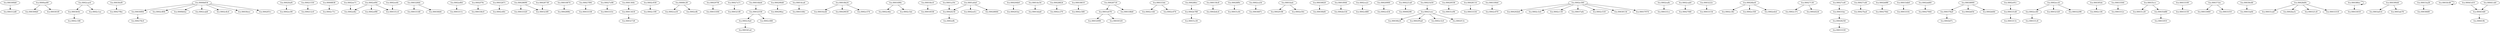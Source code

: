 digraph code {
  "0x000300b8" [label="fcn.000300b8"];
  "0x000300b8" -> "0x000312d8";
  "0x000312d8" [label="fcn.000312d8"];
  "0x0000ae80" [label="fcn.0000ae80"];
  "0x0000ae80" -> "0x000300b0";
  "0x000300b0" [label="fcn.000300b0"];
  "0x0000ae80" -> "0x000301f0";
  "0x000301f0" [label="fcn.000301f0"];
  "0x000365fc" [label="fcn.000365fc"];
  "0x000365fc" -> "0x0002c188";
  "0x0002c188" [label="fcn.0002c188"];
  "0x00030ef0" [label="fcn.00030ef0"];
  "0x00030ef0" -> "0x000279bc";
  "0x000279bc" [label="fcn.000279bc"];
  "0x00030f04" [label="fcn.00030f04"];
  "0x00030f04" -> "0x000278c0";
  "0x000278c0" [label="fcn.000278c0"];
  "0x0000b834" [label="fcn.0000b834"];
  "0x0000b834" -> "0x0002c804";
  "0x0002c804" [label="fcn.0002c804"];
  "0x0000b834" -> "0x0000b0ac";
  "0x0000b0ac" [label="fcn.0000b0ac"];
  "0x0000b834" -> "0x00030f04";
  "0x00030f04" [label="fcn.00030f04"];
  "0x0000b834" -> "0x0002cab8";
  "0x0002cab8" [label="fcn.0002cab8"];
  "0x0000b834" -> "0x0002c8c4";
  "0x0002c8c4" [label="fcn.0002c8c4"];
  "0x0000b834" -> "0x00030eec";
  "0x00030eec" [label="fcn.00030eec"];
  "0x0000b834" -> "0x0002f51c";
  "0x0002f51c" [label="fcn.0002f51c"];
  "0x00020af4" [label="fcn.00020af4"];
  "0x00020af4" -> "0x0002ec90";
  "0x0002ec90" [label="fcn.0002ec90"];
  "0x00021550" [label="fcn.00021550"];
  "0x00021550" -> "0x000212c0";
  "0x000212c0" [label="fcn.000212c0"];
  "0x0000f838" [label="fcn.0000f838"];
  "0x0000f838" -> "0x0002c71c";
  "0x0002c71c" [label="fcn.0002c71c"];
  "0x0002ee7c" [label="fcn.0002ee7c"];
  "0x0002ee7c" -> "0x0002efbc";
  "0x0002efbc" [label="fcn.0002efbc"];
  "0x00032844" [label="fcn.00032844"];
  "0x00032844" -> "0x00033148";
  "0x00033148" [label="fcn.00033148"];
  "0x00032844" -> "0x00030fd4";
  "0x00030fd4" [label="fcn.00030fd4"];
  "0x0002ef64" [label="fcn.0002ef64"];
  "0x0002ef64" -> "0x0003311c";
  "0x0003311c" [label="fcn.0003311c"];
  "0x0002f79c" [label="fcn.0002f79c"];
  "0x0002f79c" -> "0x000336c0";
  "0x000336c0" [label="fcn.000336c0"];
  "0x0003267c" [label="fcn.0003267c"];
  "0x0003267c" -> "0x0002c60c";
  "0x0002c60c" [label="fcn.0002c60c"];
  "0x00028690" [label="fcn.00028690"];
  "0x00028690" -> "0x00033320";
  "0x00033320" [label="fcn.00033320"];
  "0x00028690" -> "0x000323f0";
  "0x000323f0" [label="fcn.000323f0"];
  "0x00010874" [label="fcn.00010874"];
  "0x00010874" -> "0x0002896c";
  "0x0002896c" [label="fcn.0002896c"];
  "0x00027f94" [label="fcn.00027f94"];
  "0x00027f94" -> "0x00033338";
  "0x00033338" [label="fcn.00033338"];
  "0x00027e98" [label="fcn.00027e98"];
  "0x00027e98" -> "0x0003333c";
  "0x0003333c" [label="fcn.0003333c"];
  "0x00013418" [label="fcn.00013418"];
  "0x00013418" -> "0x00032728";
  "0x00032728" [label="fcn.00032728"];
  "0x0001364c" [label="fcn.0001364c"];
  "0x0001364c" -> "0x00013418";
  "0x00013418" [label="fcn.00013418"];
  "0x0002c930" [label="fcn.0002c930"];
  "0x0002c930" -> "0x0002c190";
  "0x0002c190" [label="fcn.0002c190"];
  "0x0000fc28" [label="fcn.0000fc28"];
  "0x0000fc28" -> "0x0002ca18";
  "0x0002ca18" [label="fcn.0002ca18"];
  "0x0000fc28" -> "0x0002cffc";
  "0x0002cffc" [label="fcn.0002cffc"];
  "0x000297f4" [label="fcn.000297f4"];
  "0x000297f4" -> "0x00033304";
  "0x00033304" [label="fcn.00033304"];
  "0x00027a7c" [label="fcn.00027a7c"];
  "0x00027a7c" -> "0x000321f8";
  "0x000321f8" [label="fcn.000321f8"];
  "0x00032558" [label="fcn.00032558"];
  "0x00032558" -> "0x0002c0a0";
  "0x0002c0a0" [label="fcn.0002c0a0"];
  "0x00032558" -> "0x0002c080";
  "0x0002c080" [label="fcn.0002c080"];
  "0x000290d0" [label="fcn.000290d0"];
  "0x000290d0" -> "0x000296ac";
  "0x000296ac" [label="fcn.000296ac"];
  "0x00014ca4" [label="fcn.00014ca4"];
  "0x00014ca4" -> "0x0003184c";
  "0x0003184c" [label="fcn.0003184c"];
  "0x00018b24" [label="fcn.00018b24"];
  "0x00018b24" -> "0x00016ed4";
  "0x00016ed4" [label="fcn.00016ed4"];
  "0x00018b24" -> "0x00029030";
  "0x00029030" [label="fcn.00029030"];
  "0x00018b24" -> "0x0002c574";
  "0x0002c574" [label="fcn.0002c574"];
  "0x0001696c" [label="fcn.0001696c"];
  "0x0001696c" -> "0x0002c6bc";
  "0x0002c6bc" [label="fcn.0002c6bc"];
  "0x0001696c" -> "0x0002c5dc";
  "0x0002c5dc" [label="fcn.0002c5dc"];
  "0x00018ec0" [label="fcn.00018ec0"];
  "0x00018ec0" -> "0x00018558";
  "0x00018558" [label="fcn.00018558"];
  "0x0002f234" [label="fcn.0002f234"];
  "0x0002f234" -> "0x0002effc";
  "0x0002effc" [label="fcn.0002effc"];
  "0x00016bb4" [label="fcn.00016bb4"];
  "0x00016bb4" -> "0x00032558";
  "0x00032558" [label="fcn.00032558"];
  "0x000204b0" [label="fcn.000204b0"];
  "0x000204b0" -> "0x000203ac";
  "0x000203ac" [label="fcn.000203ac"];
  "0x0001a0a0" [label="fcn.0001a0a0"];
  "0x0001a0a0" -> "0x0002f234";
  "0x0002f234" [label="fcn.0002f234"];
  "0x0001a0a0" -> "0x0002ed1c";
  "0x0002ed1c" [label="fcn.0002ed1c"];
  "0x0001a0a0" -> "0x00028064";
  "0x00028064" [label="fcn.00028064"];
  "0x00014e54" [label="fcn.00014e54"];
  "0x00014e54" -> "0x00014da8";
  "0x00014da8" [label="fcn.00014da8"];
  "0x00028824" [label="fcn.00028824"];
  "0x00028824" -> "0x0002c270";
  "0x0002c270" [label="fcn.0002c270"];
  "0x00018610" [label="fcn.00018610"];
  "0x00018610" -> "0x0002c580";
  "0x0002c580" [label="fcn.0002c580"];
  "0x00032478" [label="fcn.00032478"];
  "0x00032478" -> "0x00032090";
  "0x00032090" [label="fcn.00032090"];
  "0x00032478" -> "0x00030320";
  "0x00030320" [label="fcn.00030320"];
  "0x000333dc" [label="fcn.000333dc"];
  "0x000333dc" -> "0x0002c144";
  "0x0002c144" [label="fcn.0002c144"];
  "0x000333dc" -> "0x0002c074";
  "0x0002c074" [label="fcn.0002c074"];
  "0x00028fec" [label="fcn.00028fec"];
  "0x00028fec" -> "0x0002b788";
  "0x0002b788" [label="fcn.0002b788"];
  "0x000156c8" [label="fcn.000156c8"];
  "0x000156c8" -> "0x0002b4c4";
  "0x0002b4c4" [label="fcn.0002b4c4"];
  "0x00028f9c" [label="fcn.00028f9c"];
  "0x00028f9c" -> "0x00031e9c";
  "0x00031e9c" [label="fcn.00031e9c"];
  "0x0002ca54" [label="fcn.0002ca54"];
  "0x0002ca54" -> "0x0003687c";
  "0x0003687c" [label="fcn.0003687c"];
  "0x0001fadc" [label="fcn.0001fadc"];
  "0x0001fadc" -> "0x0002f198";
  "0x0002f198" [label="fcn.0002f198"];
  "0x0001fadc" -> "0x0002e50c";
  "0x0002e50c" [label="fcn.0002e50c"];
  "0x00030820" [label="fcn.00030820"];
  "0x00030820" -> "0x00030bf4";
  "0x00030bf4" [label="fcn.00030bf4"];
  "0x0001f044" [label="fcn.0001f044"];
  "0x0001f044" -> "0x0002b334";
  "0x0002b334" [label="fcn.0002b334"];
  "0x0002ca2c" [label="fcn.0002ca2c"];
  "0x0002ca2c" -> "0x0002c880";
  "0x0002c880" [label="fcn.0002c880"];
  "0x0001a19c" [label="fcn.0001a19c"];
  "0x0001a19c" -> "0x0002f234";
  "0x0002f234" [label="fcn.0002f234"];
  "0x00028738" [label="fcn.00028738"];
  "0x00028738" -> "0x000323f0";
  "0x000323f0" [label="fcn.000323f0"];
  "0x00020900" [label="fcn.00020900"];
  "0x00020900" -> "0x0002c434";
  "0x0002c434" [label="fcn.0002c434"];
  "0x000221a8" [label="fcn.000221a8"];
  "0x000221a8" -> "0x0000f298";
  "0x0000f298" [label="fcn.0000f298"];
  "0x00021b50" [label="fcn.00021b50"];
  "0x00021b50" -> "0x00021eec";
  "0x00021eec" [label="fcn.00021eec"];
  "0x00021eec" [label="fcn.00021eec"];
  "0x00021eec" -> "0x00030b24";
  "0x00030b24" [label="fcn.00030b24"];
  "0x00021eec" -> "0x000295a8";
  "0x000295a8" [label="fcn.000295a8"];
  "0x00021eec" -> "0x0002c5c0";
  "0x0002c5c0" [label="fcn.0002c5c0"];
  "0x00021eec" -> "0x0002f13c";
  "0x0002f13c" [label="fcn.0002f13c"];
  "0x00029558" [label="fcn.00029558"];
  "0x00029558" -> "0x00031e94";
  "0x00031e94" [label="fcn.00031e94"];
  "0x00028114" [label="fcn.00028114"];
  "0x00028114" -> "0x00033334";
  "0x00033334" [label="fcn.00033334"];
  "0x000330b4" [label="fcn.000330b4"];
  "0x000330b4" -> "0x0002c070";
  "0x0002c070" [label="fcn.0002c070"];
  "0x0002cae4" [label="fcn.0002cae4"];
  "0x0002cae4" -> "0x000365fc";
  "0x000365fc" [label="fcn.000365fc"];
  "0x0002cae4" -> "0x0002c1ac";
  "0x0002c1ac" [label="fcn.0002c1ac"];
  "0x0002ee8c" [label="fcn.0002ee8c"];
  "0x0002ee8c" -> "0x000331c4";
  "0x000331c4" [label="fcn.000331c4"];
  "0x0002e360" [label="fcn.0002e360"];
  "0x0002e360" -> "0x000292b4";
  "0x000292b4" [label="fcn.000292b4"];
  "0x0002e360" -> "0x0002c3e4";
  "0x0002c3e4" [label="fcn.0002c3e4"];
  "0x0002e360" -> "0x0002c130";
  "0x0002c130" [label="fcn.0002c130"];
  "0x0002e360" -> "0x00037a6c";
  "0x00037a6c" [label="fcn.00037a6c"];
  "0x0002e360" -> "0x0002c518";
  "0x0002c518" [label="fcn.0002c518"];
  "0x0002e360" -> "0x00030134";
  "0x00030134" [label="fcn.00030134"];
  "0x0002e360" -> "0x00037974";
  "0x00037974" [label="fcn.00037974"];
  "0x0002ea8c" [label="fcn.0002ea8c"];
  "0x0002ea8c" -> "0x000331cc";
  "0x000331cc" [label="fcn.000331cc"];
  "0x0002cab0" [label="fcn.0002cab0"];
  "0x0002cab0" -> "0x00027f48";
  "0x00027f48" [label="fcn.00027f48"];
  "0x0003222c" [label="fcn.0003222c"];
  "0x0003222c" -> "0x00033154";
  "0x00033154" [label="fcn.00033154"];
  "0x00026be8" [label="fcn.00026be8"];
  "0x00026be8" -> "0x0002c38c";
  "0x0002c38c" [label="fcn.0002c38c"];
  "0x00026be8" -> "0x0002e358";
  "0x0002e358" [label="fcn.0002e358"];
  "0x00026be8" -> "0x0002efe4";
  "0x0002efe4" [label="fcn.0002efe4"];
  "0x00027130" [label="fcn.00027130"];
  "0x00027130" -> "0x0002c37c";
  "0x0002c37c" [label="fcn.0002c37c"];
  "0x00027130" -> "0x0002f224";
  "0x0002f224" [label="fcn.0002f224"];
  "0x00027ce8" [label="fcn.00027ce8"];
  "0x00027ce8" -> "0x00031fac";
  "0x00031fac" [label="fcn.00031fac"];
  "0x00031fac" [label="fcn.00031fac"];
  "0x00031fac" -> "0x00028258";
  "0x00028258" [label="fcn.00028258"];
  "0x00028258" [label="fcn.00028258"];
  "0x00028258" -> "0x00033330";
  "0x00033330" [label="fcn.00033330"];
  "0x00027cd4" [label="fcn.00027cd4"];
  "0x00027cd4" -> "0x00027ba4";
  "0x00027ba4" [label="fcn.00027ba4"];
  "0x0002b788" [label="fcn.0002b788"];
  "0x0002b788" -> "0x00031e30";
  "0x00031e30" [label="fcn.00031e30"];
  "0x0002bf88" [label="fcn.0002bf88"];
  "0x0002bf88" -> "0x000279dc";
  "0x000279dc" [label="fcn.000279dc"];
  "0x00033db0" [label="fcn.00033db0"];
  "0x00033db0" -> "0x0003310c";
  "0x0003310c" [label="fcn.0003310c"];
  "0x0002dd60" [label="fcn.0002dd60"];
  "0x0002dd60" -> "0x00027944";
  "0x00027944" [label="fcn.00027944"];
  "0x00038900" [label="fcn.00038900"];
  "0x00038900" -> "0x000378a0";
  "0x000378a0" [label="fcn.000378a0"];
  "0x00038900" -> "0x0002bf54";
  "0x0002bf54" [label="fcn.0002bf54"];
  "0x00038900" -> "0x0002bf44";
  "0x0002bf44" [label="fcn.0002bf44"];
  "0x000378a0" [label="fcn.000378a0"];
  "0x000378a0" -> "0x0002bf7c";
  "0x0002bf7c" [label="fcn.0002bf7c"];
  "0x000331d0" [label="fcn.000331d0"];
  "0x000331d0" -> "0x0003313c";
  "0x0003313c" [label="fcn.0003313c"];
  "0x0002e91c" [label="fcn.0002e91c"];
  "0x0002e91c" -> "0x000331d0";
  "0x000331d0" [label="fcn.000331d0"];
  "0x0002ec60" [label="fcn.0002ec60"];
  "0x0002ec60" -> "0x000331c8";
  "0x000331c8" [label="fcn.000331c8"];
  "0x00028718" [label="fcn.00028718"];
  "0x00028718" -> "0x00032478";
  "0x00032478" [label="fcn.00032478"];
  "0x00028718" -> "0x000338b8";
  "0x000338b8" [label="fcn.000338b8"];
  "0x000395dc" [label="fcn.000395dc"];
  "0x000395dc" -> "0x0002c1f4";
  "0x0002c1f4" [label="fcn.0002c1f4"];
  "0x0002c0a0" [label="fcn.0002c0a0"];
  "0x0002c0a0" -> "0x000341a4";
  "0x000341a4" [label="fcn.000341a4"];
  "0x00033564" [label="fcn.00033564"];
  "0x00033564" -> "0x0003312c";
  "0x0003312c" [label="fcn.0003312c"];
  "0x00035ccc" [label="fcn.00035ccc"];
  "0x00035ccc" -> "0x00031c20";
  "0x00031c20" [label="fcn.00031c20"];
  "0x00035ccc" -> "0x00035d88";
  "0x00035d88" [label="fcn.00035d88"];
  "0x00033100" [label="fcn.00033100"];
  "0x00033100" -> "0x00033150";
  "0x00033150" [label="fcn.00033150"];
  "0x00035d88" [label="fcn.00035d88"];
  "0x00035d88" -> "0x00033f10";
  "0x00033f10" [label="fcn.00033f10"];
  "0x0002ecc8" [label="fcn.0002ecc8"];
  "0x0002ecc8" -> "0x00032320";
  "0x00032320" [label="fcn.00032320"];
  "0x0002ecc8" -> "0x0002ec60";
  "0x0002ec60" [label="fcn.0002ec60"];
  "0x0002ecc8" -> "0x00032298";
  "0x00032298" [label="fcn.00032298"];
  "0x000371bc" [label="fcn.000371bc"];
  "0x000371bc" -> "0x00033060";
  "0x00033060" [label="fcn.00033060"];
  "0x000371bc" -> "0x00031f10";
  "0x00031f10" [label="fcn.00031f10"];
  "0x0002ef04" [label="fcn.0002ef04"];
  "0x0002ef04" -> "0x000331c4";
  "0x000331c4" [label="fcn.000331c4"];
  "0x0002ef04" -> "0x0002efbc";
  "0x0002efbc" [label="fcn.0002efbc"];
  "0x0002ef04" -> "0x0002ef98";
  "0x0002ef98" [label="fcn.0002ef98"];
  "0x00039e48" [label="fcn.00039e48"];
  "0x00039e48" -> "0x00033a64";
  "0x00033a64" [label="fcn.00033a64"];
  "0x00028d9c" [label="fcn.00028d9c"];
  "0x00028d9c" -> "0x00031ea0";
  "0x00031ea0" [label="fcn.00031ea0"];
  "0x00028d9c" -> "0x0002ba3c";
  "0x0002ba3c" [label="fcn.0002ba3c"];
  "0x00028d9c" -> "0x000321c8";
  "0x000321c8" [label="fcn.000321c8"];
  "0x00028d9c" -> "0x00033318";
  "0x00033318" [label="fcn.00033318"];
  "0x000386ec" [label="fcn.000386ec"];
  "0x000386ec" -> "0x00033018";
  "0x00033018" [label="fcn.00033018"];
  "0x000386ec" -> "0x000386ec";
  "0x000386ec" [label="fcn.000386ec"];
  "0x000390d4" [label="fcn.000390d4"];
  "0x000390d4" -> "0x0003a614";
  "0x0003a614" [label="fcn.0003a614"];
  "0x000390d4" -> "0x0003ab78";
  "0x0003ab78" [label="fcn.0003ab78"];
  "0x00033a28" [label="fcn.00033a28"];
  "0x00033a28" -> "0x000366f0";
  "0x000366f0" [label="fcn.000366f0"];
  "0x0003fc48" [label="fcn.0003fc48"];
  "0x0003fc48" -> "0x0003fc48";
  "0x0003fc48" [label="fcn.0003fc48"];
  "0x00041fd0" [label="fcn.00041fd0"];
  "0x00041fd0" -> "0x00041ffc";
  "0x00041ffc" [label="fcn.00041ffc"];
  "0x00041d10" [label="fcn.00041d10"];
  "0x00041d10" -> "0x00041fd0";
  "0x00041fd0" [label="fcn.00041fd0"];
  "0x00041cb0" [label="fcn.00041cb0"];
  "0x00041cb0" -> "0x00041fd0";
  "0x00041fd0" [label="fcn.00041fd0"];
}